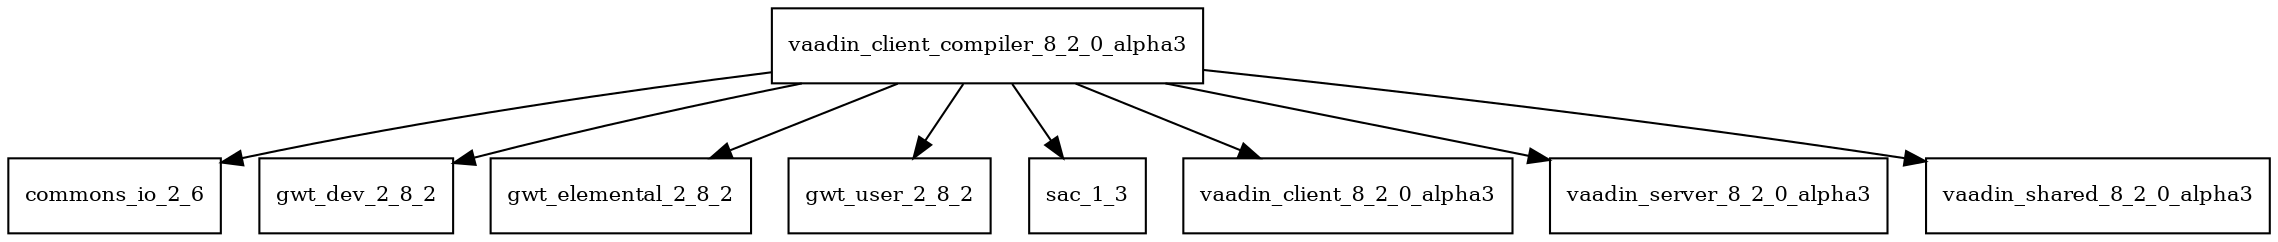 digraph vaadin_client_compiler_8_2_0_alpha3_dependencies {
  node [shape = box, fontsize=10.0];
  vaadin_client_compiler_8_2_0_alpha3 -> commons_io_2_6;
  vaadin_client_compiler_8_2_0_alpha3 -> gwt_dev_2_8_2;
  vaadin_client_compiler_8_2_0_alpha3 -> gwt_elemental_2_8_2;
  vaadin_client_compiler_8_2_0_alpha3 -> gwt_user_2_8_2;
  vaadin_client_compiler_8_2_0_alpha3 -> sac_1_3;
  vaadin_client_compiler_8_2_0_alpha3 -> vaadin_client_8_2_0_alpha3;
  vaadin_client_compiler_8_2_0_alpha3 -> vaadin_server_8_2_0_alpha3;
  vaadin_client_compiler_8_2_0_alpha3 -> vaadin_shared_8_2_0_alpha3;
}
